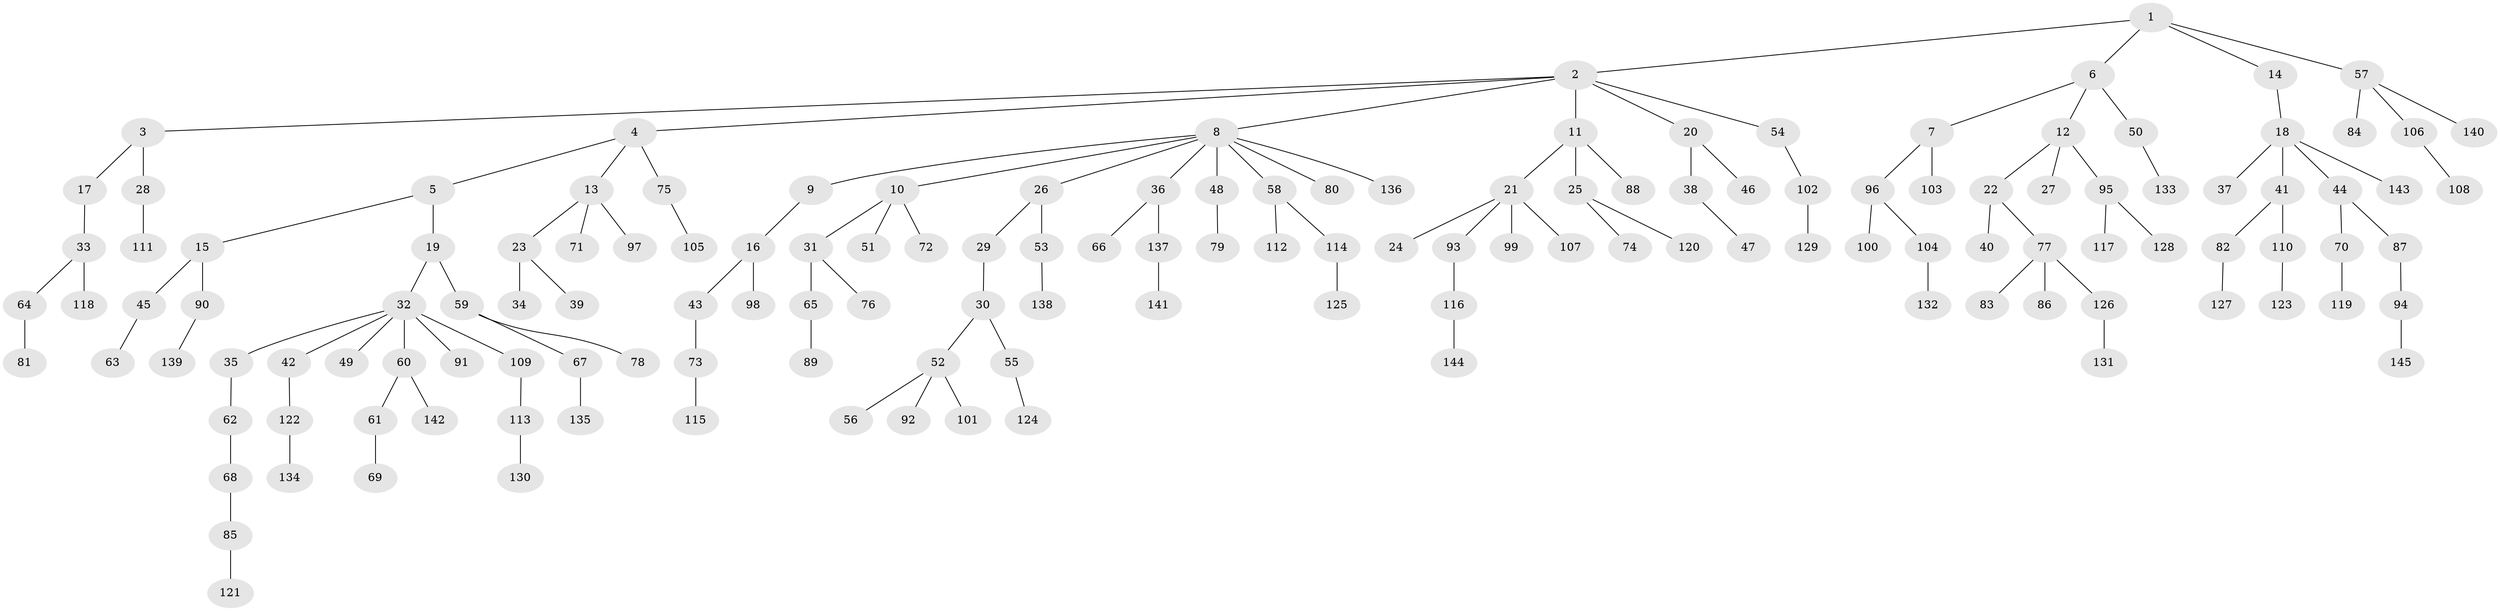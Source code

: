 // coarse degree distribution, {9: 0.019801980198019802, 3: 0.1188118811881188, 5: 0.039603960396039604, 4: 0.0297029702970297, 2: 0.26732673267326734, 1: 0.5148514851485149, 8: 0.009900990099009901}
// Generated by graph-tools (version 1.1) at 2025/24/03/03/25 07:24:08]
// undirected, 145 vertices, 144 edges
graph export_dot {
graph [start="1"]
  node [color=gray90,style=filled];
  1;
  2;
  3;
  4;
  5;
  6;
  7;
  8;
  9;
  10;
  11;
  12;
  13;
  14;
  15;
  16;
  17;
  18;
  19;
  20;
  21;
  22;
  23;
  24;
  25;
  26;
  27;
  28;
  29;
  30;
  31;
  32;
  33;
  34;
  35;
  36;
  37;
  38;
  39;
  40;
  41;
  42;
  43;
  44;
  45;
  46;
  47;
  48;
  49;
  50;
  51;
  52;
  53;
  54;
  55;
  56;
  57;
  58;
  59;
  60;
  61;
  62;
  63;
  64;
  65;
  66;
  67;
  68;
  69;
  70;
  71;
  72;
  73;
  74;
  75;
  76;
  77;
  78;
  79;
  80;
  81;
  82;
  83;
  84;
  85;
  86;
  87;
  88;
  89;
  90;
  91;
  92;
  93;
  94;
  95;
  96;
  97;
  98;
  99;
  100;
  101;
  102;
  103;
  104;
  105;
  106;
  107;
  108;
  109;
  110;
  111;
  112;
  113;
  114;
  115;
  116;
  117;
  118;
  119;
  120;
  121;
  122;
  123;
  124;
  125;
  126;
  127;
  128;
  129;
  130;
  131;
  132;
  133;
  134;
  135;
  136;
  137;
  138;
  139;
  140;
  141;
  142;
  143;
  144;
  145;
  1 -- 2;
  1 -- 6;
  1 -- 14;
  1 -- 57;
  2 -- 3;
  2 -- 4;
  2 -- 8;
  2 -- 11;
  2 -- 20;
  2 -- 54;
  3 -- 17;
  3 -- 28;
  4 -- 5;
  4 -- 13;
  4 -- 75;
  5 -- 15;
  5 -- 19;
  6 -- 7;
  6 -- 12;
  6 -- 50;
  7 -- 96;
  7 -- 103;
  8 -- 9;
  8 -- 10;
  8 -- 26;
  8 -- 36;
  8 -- 48;
  8 -- 58;
  8 -- 80;
  8 -- 136;
  9 -- 16;
  10 -- 31;
  10 -- 51;
  10 -- 72;
  11 -- 21;
  11 -- 25;
  11 -- 88;
  12 -- 22;
  12 -- 27;
  12 -- 95;
  13 -- 23;
  13 -- 71;
  13 -- 97;
  14 -- 18;
  15 -- 45;
  15 -- 90;
  16 -- 43;
  16 -- 98;
  17 -- 33;
  18 -- 37;
  18 -- 41;
  18 -- 44;
  18 -- 143;
  19 -- 32;
  19 -- 59;
  20 -- 38;
  20 -- 46;
  21 -- 24;
  21 -- 93;
  21 -- 99;
  21 -- 107;
  22 -- 40;
  22 -- 77;
  23 -- 34;
  23 -- 39;
  25 -- 74;
  25 -- 120;
  26 -- 29;
  26 -- 53;
  28 -- 111;
  29 -- 30;
  30 -- 52;
  30 -- 55;
  31 -- 65;
  31 -- 76;
  32 -- 35;
  32 -- 42;
  32 -- 49;
  32 -- 60;
  32 -- 91;
  32 -- 109;
  33 -- 64;
  33 -- 118;
  35 -- 62;
  36 -- 66;
  36 -- 137;
  38 -- 47;
  41 -- 82;
  41 -- 110;
  42 -- 122;
  43 -- 73;
  44 -- 70;
  44 -- 87;
  45 -- 63;
  48 -- 79;
  50 -- 133;
  52 -- 56;
  52 -- 92;
  52 -- 101;
  53 -- 138;
  54 -- 102;
  55 -- 124;
  57 -- 84;
  57 -- 106;
  57 -- 140;
  58 -- 112;
  58 -- 114;
  59 -- 67;
  59 -- 78;
  60 -- 61;
  60 -- 142;
  61 -- 69;
  62 -- 68;
  64 -- 81;
  65 -- 89;
  67 -- 135;
  68 -- 85;
  70 -- 119;
  73 -- 115;
  75 -- 105;
  77 -- 83;
  77 -- 86;
  77 -- 126;
  82 -- 127;
  85 -- 121;
  87 -- 94;
  90 -- 139;
  93 -- 116;
  94 -- 145;
  95 -- 117;
  95 -- 128;
  96 -- 100;
  96 -- 104;
  102 -- 129;
  104 -- 132;
  106 -- 108;
  109 -- 113;
  110 -- 123;
  113 -- 130;
  114 -- 125;
  116 -- 144;
  122 -- 134;
  126 -- 131;
  137 -- 141;
}
